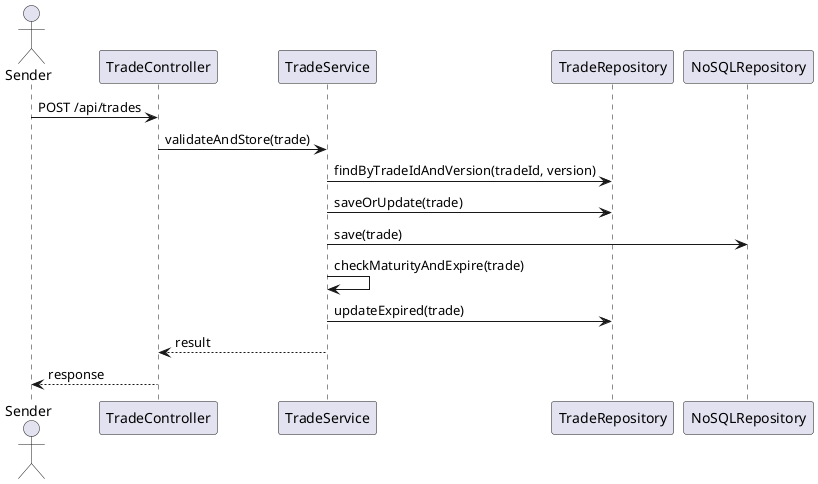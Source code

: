 @startuml
actor Sender
participant "TradeController" as Controller
participant "TradeService" as Service
participant "TradeRepository" as SQLRepo
participant "NoSQLRepository" as NoSQLRepo

Sender -> Controller: POST /api/trades
Controller -> Service: validateAndStore(trade)
Service -> SQLRepo: findByTradeIdAndVersion(tradeId, version)
Service -> SQLRepo: saveOrUpdate(trade)
Service -> NoSQLRepo: save(trade)
Service -> Service: checkMaturityAndExpire(trade)
Service -> SQLRepo: updateExpired(trade)
Controller <-- Service: result
Sender <-- Controller: response
@enduml

